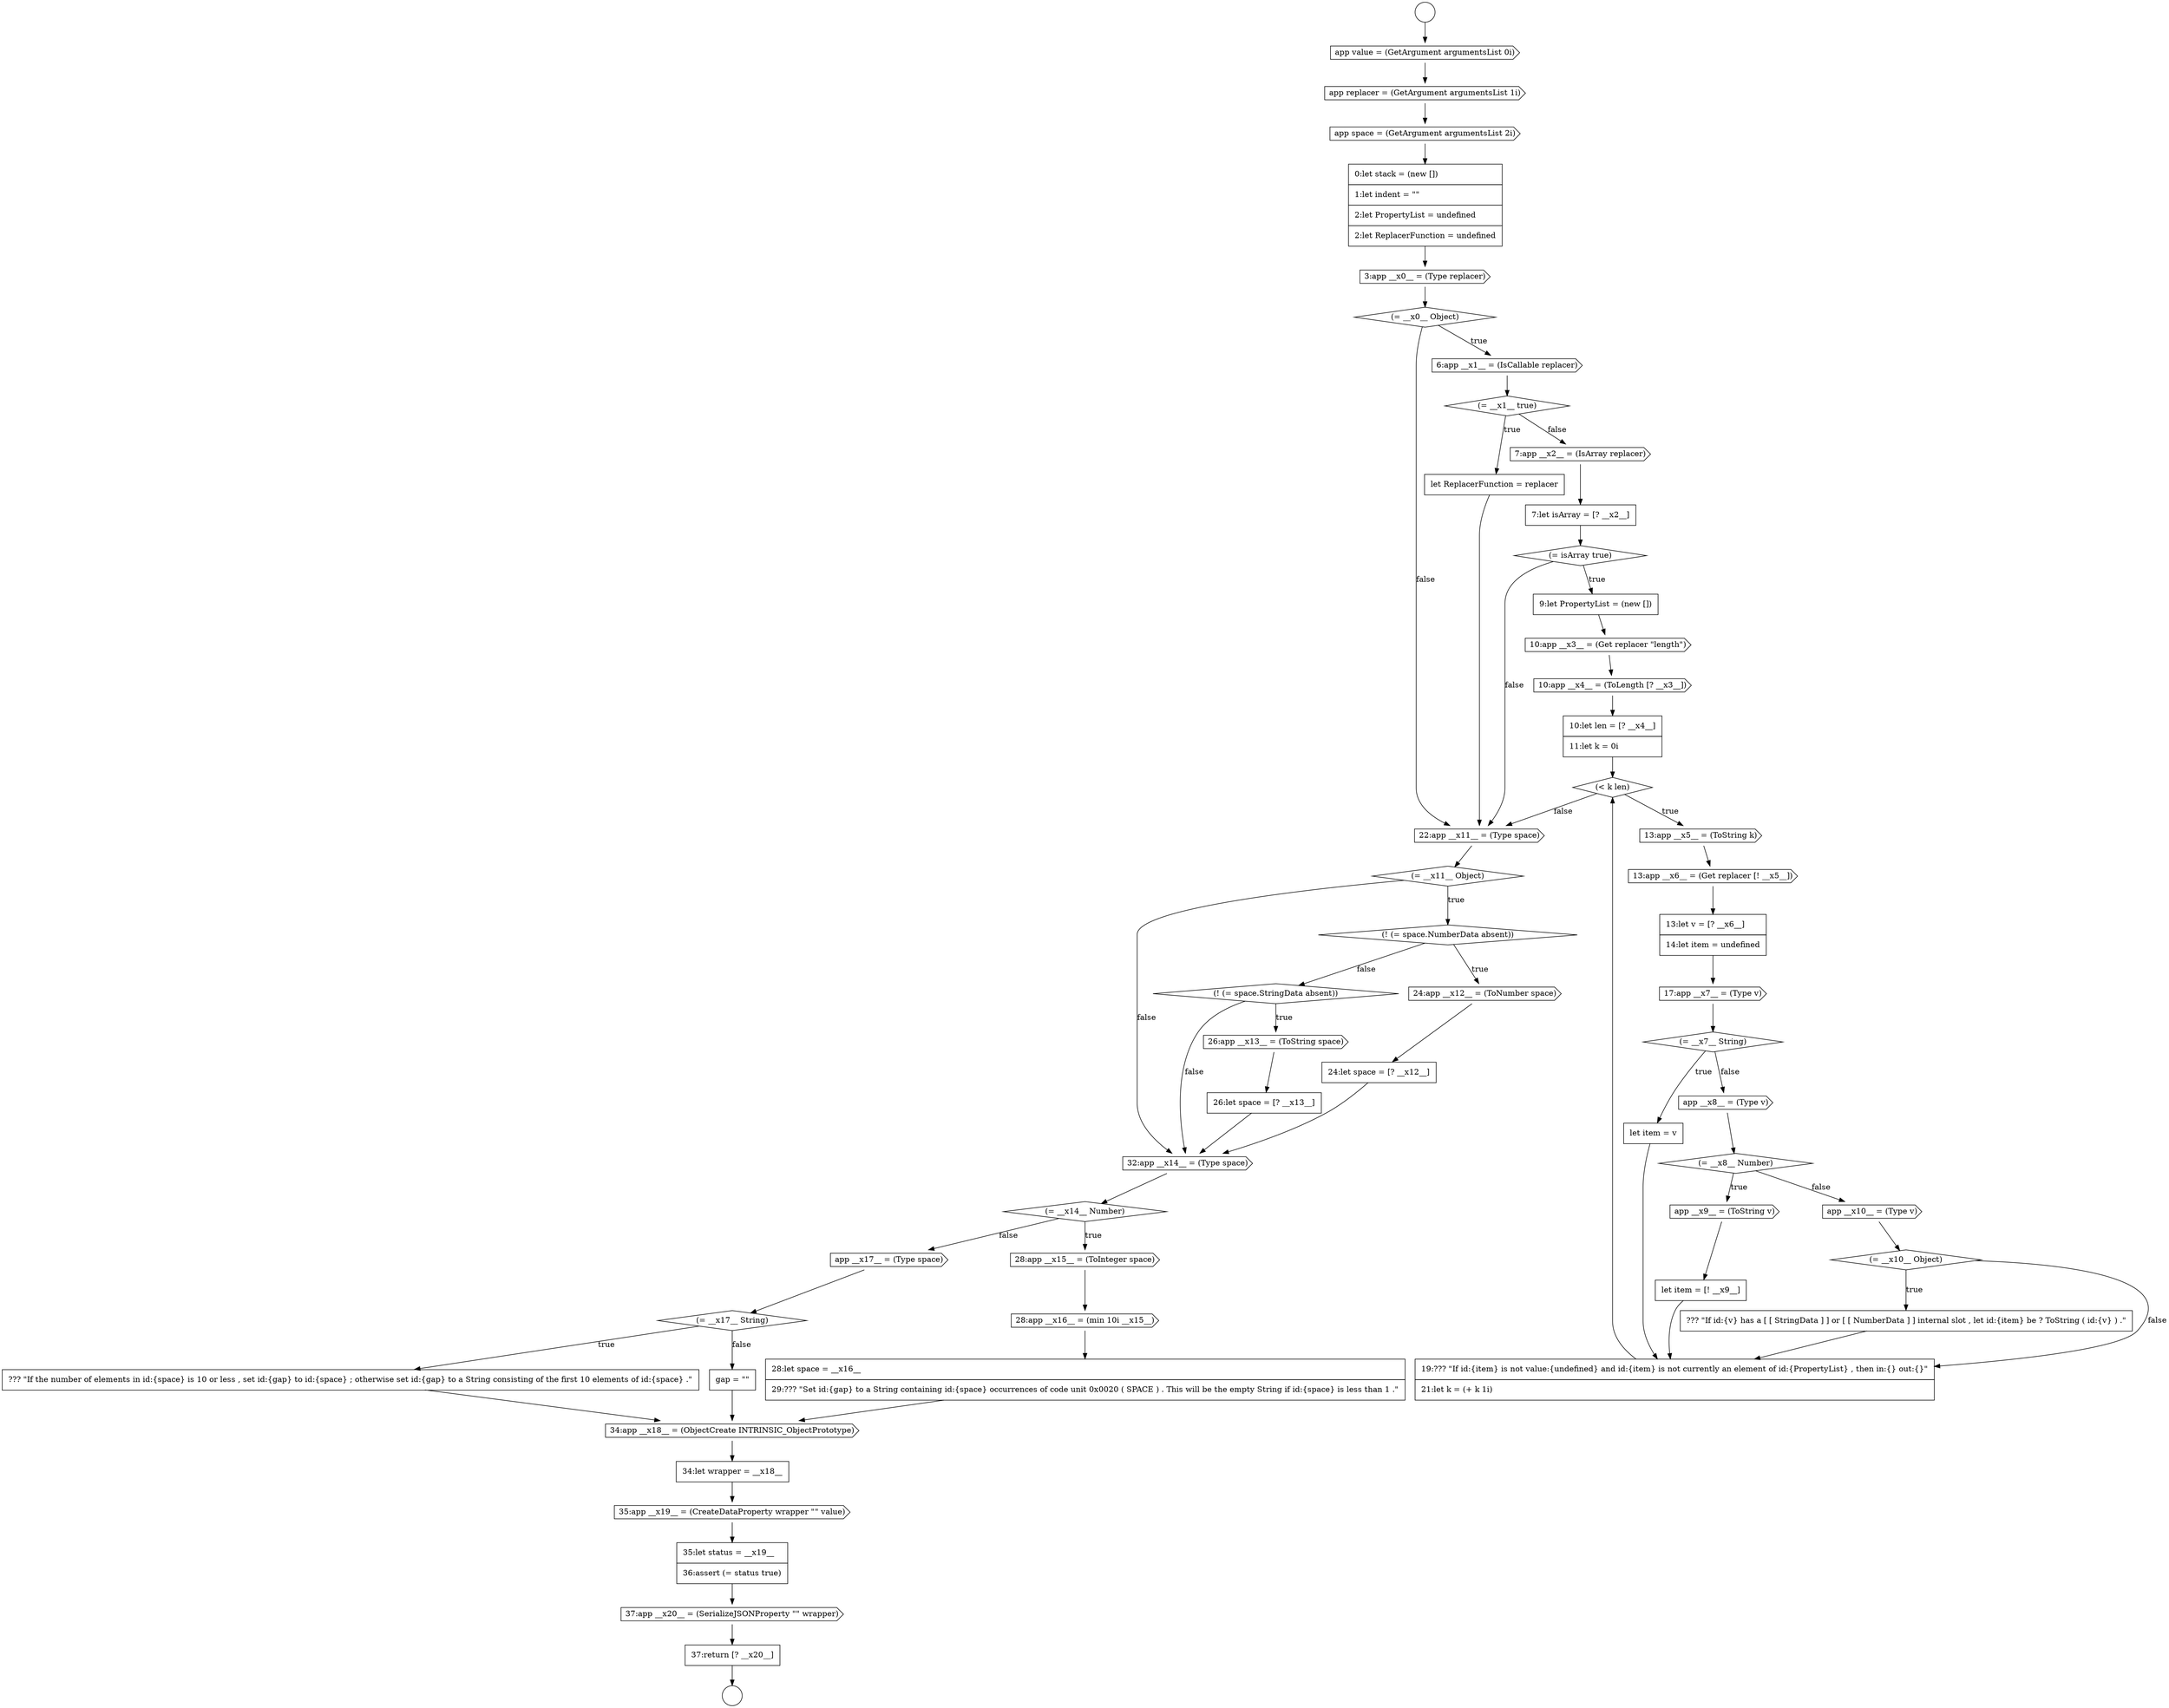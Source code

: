 digraph {
  node16150 [shape=none, margin=0, label=<<font color="black">
    <table border="0" cellborder="1" cellspacing="0" cellpadding="10">
      <tr><td align="left">34:let wrapper = __x18__</td></tr>
    </table>
  </font>> color="black" fillcolor="white" style=filled]
  node16118 [shape=cds, label=<<font color="black">13:app __x5__ = (ToString k)</font>> color="black" fillcolor="white" style=filled]
  node16146 [shape=diamond, label=<<font color="black">(= __x17__ String)</font>> color="black" fillcolor="white" style=filled]
  node16114 [shape=cds, label=<<font color="black">10:app __x3__ = (Get replacer &quot;length&quot;)</font>> color="black" fillcolor="white" style=filled]
  node16119 [shape=cds, label=<<font color="black">13:app __x6__ = (Get replacer [! __x5__])</font>> color="black" fillcolor="white" style=filled]
  node16123 [shape=none, margin=0, label=<<font color="black">
    <table border="0" cellborder="1" cellspacing="0" cellpadding="10">
      <tr><td align="left">let item = v</td></tr>
    </table>
  </font>> color="black" fillcolor="white" style=filled]
  node16126 [shape=cds, label=<<font color="black">app __x9__ = (ToString v)</font>> color="black" fillcolor="white" style=filled]
  node16130 [shape=none, margin=0, label=<<font color="black">
    <table border="0" cellborder="1" cellspacing="0" cellpadding="10">
      <tr><td align="left">??? &quot;If id:{v} has a [ [ StringData ] ] or [ [ NumberData ] ] internal slot , let id:{item} be ? ToString ( id:{v} ) .&quot;</td></tr>
    </table>
  </font>> color="black" fillcolor="white" style=filled]
  node16125 [shape=diamond, label=<<font color="black">(= __x8__ Number)</font>> color="black" fillcolor="white" style=filled]
  node16137 [shape=diamond, label=<<font color="black">(! (= space.StringData absent))</font>> color="black" fillcolor="white" style=filled]
  node16103 [shape=cds, label=<<font color="black">app space = (GetArgument argumentsList 2i)</font>> color="black" fillcolor="white" style=filled]
  node16124 [shape=cds, label=<<font color="black">app __x8__ = (Type v)</font>> color="black" fillcolor="white" style=filled]
  node16135 [shape=cds, label=<<font color="black">24:app __x12__ = (ToNumber space)</font>> color="black" fillcolor="white" style=filled]
  node16105 [shape=cds, label=<<font color="black">3:app __x0__ = (Type replacer)</font>> color="black" fillcolor="white" style=filled]
  node16141 [shape=diamond, label=<<font color="black">(= __x14__ Number)</font>> color="black" fillcolor="white" style=filled]
  node16151 [shape=cds, label=<<font color="black">35:app __x19__ = (CreateDataProperty wrapper &quot;&quot; value)</font>> color="black" fillcolor="white" style=filled]
  node16099 [shape=circle label=" " color="black" fillcolor="white" style=filled]
  node16131 [shape=none, margin=0, label=<<font color="black">
    <table border="0" cellborder="1" cellspacing="0" cellpadding="10">
      <tr><td align="left">19:??? &quot;If id:{item} is not value:{undefined} and id:{item} is not currently an element of id:{PropertyList} , then in:{} out:{}&quot;</td></tr>
      <tr><td align="left">21:let k = (+ k 1i)</td></tr>
    </table>
  </font>> color="black" fillcolor="white" style=filled]
  node16136 [shape=none, margin=0, label=<<font color="black">
    <table border="0" cellborder="1" cellspacing="0" cellpadding="10">
      <tr><td align="left">24:let space = [? __x12__]</td></tr>
    </table>
  </font>> color="black" fillcolor="white" style=filled]
  node16109 [shape=none, margin=0, label=<<font color="black">
    <table border="0" cellborder="1" cellspacing="0" cellpadding="10">
      <tr><td align="left">let ReplacerFunction = replacer</td></tr>
    </table>
  </font>> color="black" fillcolor="white" style=filled]
  node16104 [shape=none, margin=0, label=<<font color="black">
    <table border="0" cellborder="1" cellspacing="0" cellpadding="10">
      <tr><td align="left">0:let stack = (new [])</td></tr>
      <tr><td align="left">1:let indent = &quot;&quot;</td></tr>
      <tr><td align="left">2:let PropertyList = undefined</td></tr>
      <tr><td align="left">2:let ReplacerFunction = undefined</td></tr>
    </table>
  </font>> color="black" fillcolor="white" style=filled]
  node16140 [shape=cds, label=<<font color="black">32:app __x14__ = (Type space)</font>> color="black" fillcolor="white" style=filled]
  node16108 [shape=diamond, label=<<font color="black">(= __x1__ true)</font>> color="black" fillcolor="white" style=filled]
  node16144 [shape=none, margin=0, label=<<font color="black">
    <table border="0" cellborder="1" cellspacing="0" cellpadding="10">
      <tr><td align="left">28:let space = __x16__</td></tr>
      <tr><td align="left">29:??? &quot;Set id:{gap} to a String containing id:{space} occurrences of code unit 0x0020 ( SPACE ) . This will be the empty String if id:{space} is less than 1 .&quot;</td></tr>
    </table>
  </font>> color="black" fillcolor="white" style=filled]
  node16147 [shape=none, margin=0, label=<<font color="black">
    <table border="0" cellborder="1" cellspacing="0" cellpadding="10">
      <tr><td align="left">??? &quot;If the number of elements in id:{space} is 10 or less , set id:{gap} to id:{space} ; otherwise set id:{gap} to a String consisting of the first 10 elements of id:{space} .&quot;</td></tr>
    </table>
  </font>> color="black" fillcolor="white" style=filled]
  node16127 [shape=none, margin=0, label=<<font color="black">
    <table border="0" cellborder="1" cellspacing="0" cellpadding="10">
      <tr><td align="left">let item = [! __x9__]</td></tr>
    </table>
  </font>> color="black" fillcolor="white" style=filled]
  node16112 [shape=diamond, label=<<font color="black">(= isArray true)</font>> color="black" fillcolor="white" style=filled]
  node16132 [shape=cds, label=<<font color="black">22:app __x11__ = (Type space)</font>> color="black" fillcolor="white" style=filled]
  node16115 [shape=cds, label=<<font color="black">10:app __x4__ = (ToLength [? __x3__])</font>> color="black" fillcolor="white" style=filled]
  node16120 [shape=none, margin=0, label=<<font color="black">
    <table border="0" cellborder="1" cellspacing="0" cellpadding="10">
      <tr><td align="left">13:let v = [? __x6__]</td></tr>
      <tr><td align="left">14:let item = undefined</td></tr>
    </table>
  </font>> color="black" fillcolor="white" style=filled]
  node16100 [shape=circle label=" " color="black" fillcolor="white" style=filled]
  node16152 [shape=none, margin=0, label=<<font color="black">
    <table border="0" cellborder="1" cellspacing="0" cellpadding="10">
      <tr><td align="left">35:let status = __x19__</td></tr>
      <tr><td align="left">36:assert (= status true)</td></tr>
    </table>
  </font>> color="black" fillcolor="white" style=filled]
  node16122 [shape=diamond, label=<<font color="black">(= __x7__ String)</font>> color="black" fillcolor="white" style=filled]
  node16154 [shape=none, margin=0, label=<<font color="black">
    <table border="0" cellborder="1" cellspacing="0" cellpadding="10">
      <tr><td align="left">37:return [? __x20__]</td></tr>
    </table>
  </font>> color="black" fillcolor="white" style=filled]
  node16133 [shape=diamond, label=<<font color="black">(= __x11__ Object)</font>> color="black" fillcolor="white" style=filled]
  node16107 [shape=cds, label=<<font color="black">6:app __x1__ = (IsCallable replacer)</font>> color="black" fillcolor="white" style=filled]
  node16139 [shape=none, margin=0, label=<<font color="black">
    <table border="0" cellborder="1" cellspacing="0" cellpadding="10">
      <tr><td align="left">26:let space = [? __x13__]</td></tr>
    </table>
  </font>> color="black" fillcolor="white" style=filled]
  node16128 [shape=cds, label=<<font color="black">app __x10__ = (Type v)</font>> color="black" fillcolor="white" style=filled]
  node16101 [shape=cds, label=<<font color="black">app value = (GetArgument argumentsList 0i)</font>> color="black" fillcolor="white" style=filled]
  node16129 [shape=diamond, label=<<font color="black">(= __x10__ Object)</font>> color="black" fillcolor="white" style=filled]
  node16116 [shape=none, margin=0, label=<<font color="black">
    <table border="0" cellborder="1" cellspacing="0" cellpadding="10">
      <tr><td align="left">10:let len = [? __x4__]</td></tr>
      <tr><td align="left">11:let k = 0i</td></tr>
    </table>
  </font>> color="black" fillcolor="white" style=filled]
  node16111 [shape=none, margin=0, label=<<font color="black">
    <table border="0" cellborder="1" cellspacing="0" cellpadding="10">
      <tr><td align="left">7:let isArray = [? __x2__]</td></tr>
    </table>
  </font>> color="black" fillcolor="white" style=filled]
  node16143 [shape=cds, label=<<font color="black">28:app __x16__ = (min 10i __x15__)</font>> color="black" fillcolor="white" style=filled]
  node16148 [shape=none, margin=0, label=<<font color="black">
    <table border="0" cellborder="1" cellspacing="0" cellpadding="10">
      <tr><td align="left">gap = &quot;&quot;</td></tr>
    </table>
  </font>> color="black" fillcolor="white" style=filled]
  node16106 [shape=diamond, label=<<font color="black">(= __x0__ Object)</font>> color="black" fillcolor="white" style=filled]
  node16138 [shape=cds, label=<<font color="black">26:app __x13__ = (ToString space)</font>> color="black" fillcolor="white" style=filled]
  node16153 [shape=cds, label=<<font color="black">37:app __x20__ = (SerializeJSONProperty &quot;&quot; wrapper)</font>> color="black" fillcolor="white" style=filled]
  node16121 [shape=cds, label=<<font color="black">17:app __x7__ = (Type v)</font>> color="black" fillcolor="white" style=filled]
  node16102 [shape=cds, label=<<font color="black">app replacer = (GetArgument argumentsList 1i)</font>> color="black" fillcolor="white" style=filled]
  node16134 [shape=diamond, label=<<font color="black">(! (= space.NumberData absent))</font>> color="black" fillcolor="white" style=filled]
  node16149 [shape=cds, label=<<font color="black">34:app __x18__ = (ObjectCreate INTRINSIC_ObjectPrototype)</font>> color="black" fillcolor="white" style=filled]
  node16117 [shape=diamond, label=<<font color="black">(&lt; k len)</font>> color="black" fillcolor="white" style=filled]
  node16113 [shape=none, margin=0, label=<<font color="black">
    <table border="0" cellborder="1" cellspacing="0" cellpadding="10">
      <tr><td align="left">9:let PropertyList = (new [])</td></tr>
    </table>
  </font>> color="black" fillcolor="white" style=filled]
  node16145 [shape=cds, label=<<font color="black">app __x17__ = (Type space)</font>> color="black" fillcolor="white" style=filled]
  node16110 [shape=cds, label=<<font color="black">7:app __x2__ = (IsArray replacer)</font>> color="black" fillcolor="white" style=filled]
  node16142 [shape=cds, label=<<font color="black">28:app __x15__ = (ToInteger space)</font>> color="black" fillcolor="white" style=filled]
  node16154 -> node16100 [ color="black"]
  node16109 -> node16132 [ color="black"]
  node16114 -> node16115 [ color="black"]
  node16152 -> node16153 [ color="black"]
  node16112 -> node16113 [label=<<font color="black">true</font>> color="black"]
  node16112 -> node16132 [label=<<font color="black">false</font>> color="black"]
  node16111 -> node16112 [ color="black"]
  node16119 -> node16120 [ color="black"]
  node16107 -> node16108 [ color="black"]
  node16102 -> node16103 [ color="black"]
  node16122 -> node16123 [label=<<font color="black">true</font>> color="black"]
  node16122 -> node16124 [label=<<font color="black">false</font>> color="black"]
  node16142 -> node16143 [ color="black"]
  node16116 -> node16117 [ color="black"]
  node16099 -> node16101 [ color="black"]
  node16144 -> node16149 [ color="black"]
  node16125 -> node16126 [label=<<font color="black">true</font>> color="black"]
  node16125 -> node16128 [label=<<font color="black">false</font>> color="black"]
  node16120 -> node16121 [ color="black"]
  node16134 -> node16135 [label=<<font color="black">true</font>> color="black"]
  node16134 -> node16137 [label=<<font color="black">false</font>> color="black"]
  node16130 -> node16131 [ color="black"]
  node16128 -> node16129 [ color="black"]
  node16131 -> node16117 [ color="black"]
  node16136 -> node16140 [ color="black"]
  node16137 -> node16138 [label=<<font color="black">true</font>> color="black"]
  node16137 -> node16140 [label=<<font color="black">false</font>> color="black"]
  node16121 -> node16122 [ color="black"]
  node16118 -> node16119 [ color="black"]
  node16133 -> node16134 [label=<<font color="black">true</font>> color="black"]
  node16133 -> node16140 [label=<<font color="black">false</font>> color="black"]
  node16145 -> node16146 [ color="black"]
  node16140 -> node16141 [ color="black"]
  node16103 -> node16104 [ color="black"]
  node16126 -> node16127 [ color="black"]
  node16108 -> node16109 [label=<<font color="black">true</font>> color="black"]
  node16108 -> node16110 [label=<<font color="black">false</font>> color="black"]
  node16151 -> node16152 [ color="black"]
  node16148 -> node16149 [ color="black"]
  node16106 -> node16107 [label=<<font color="black">true</font>> color="black"]
  node16106 -> node16132 [label=<<font color="black">false</font>> color="black"]
  node16132 -> node16133 [ color="black"]
  node16143 -> node16144 [ color="black"]
  node16127 -> node16131 [ color="black"]
  node16110 -> node16111 [ color="black"]
  node16101 -> node16102 [ color="black"]
  node16124 -> node16125 [ color="black"]
  node16115 -> node16116 [ color="black"]
  node16138 -> node16139 [ color="black"]
  node16105 -> node16106 [ color="black"]
  node16117 -> node16118 [label=<<font color="black">true</font>> color="black"]
  node16117 -> node16132 [label=<<font color="black">false</font>> color="black"]
  node16135 -> node16136 [ color="black"]
  node16113 -> node16114 [ color="black"]
  node16153 -> node16154 [ color="black"]
  node16146 -> node16147 [label=<<font color="black">true</font>> color="black"]
  node16146 -> node16148 [label=<<font color="black">false</font>> color="black"]
  node16123 -> node16131 [ color="black"]
  node16129 -> node16130 [label=<<font color="black">true</font>> color="black"]
  node16129 -> node16131 [label=<<font color="black">false</font>> color="black"]
  node16147 -> node16149 [ color="black"]
  node16150 -> node16151 [ color="black"]
  node16104 -> node16105 [ color="black"]
  node16149 -> node16150 [ color="black"]
  node16141 -> node16142 [label=<<font color="black">true</font>> color="black"]
  node16141 -> node16145 [label=<<font color="black">false</font>> color="black"]
  node16139 -> node16140 [ color="black"]
}
